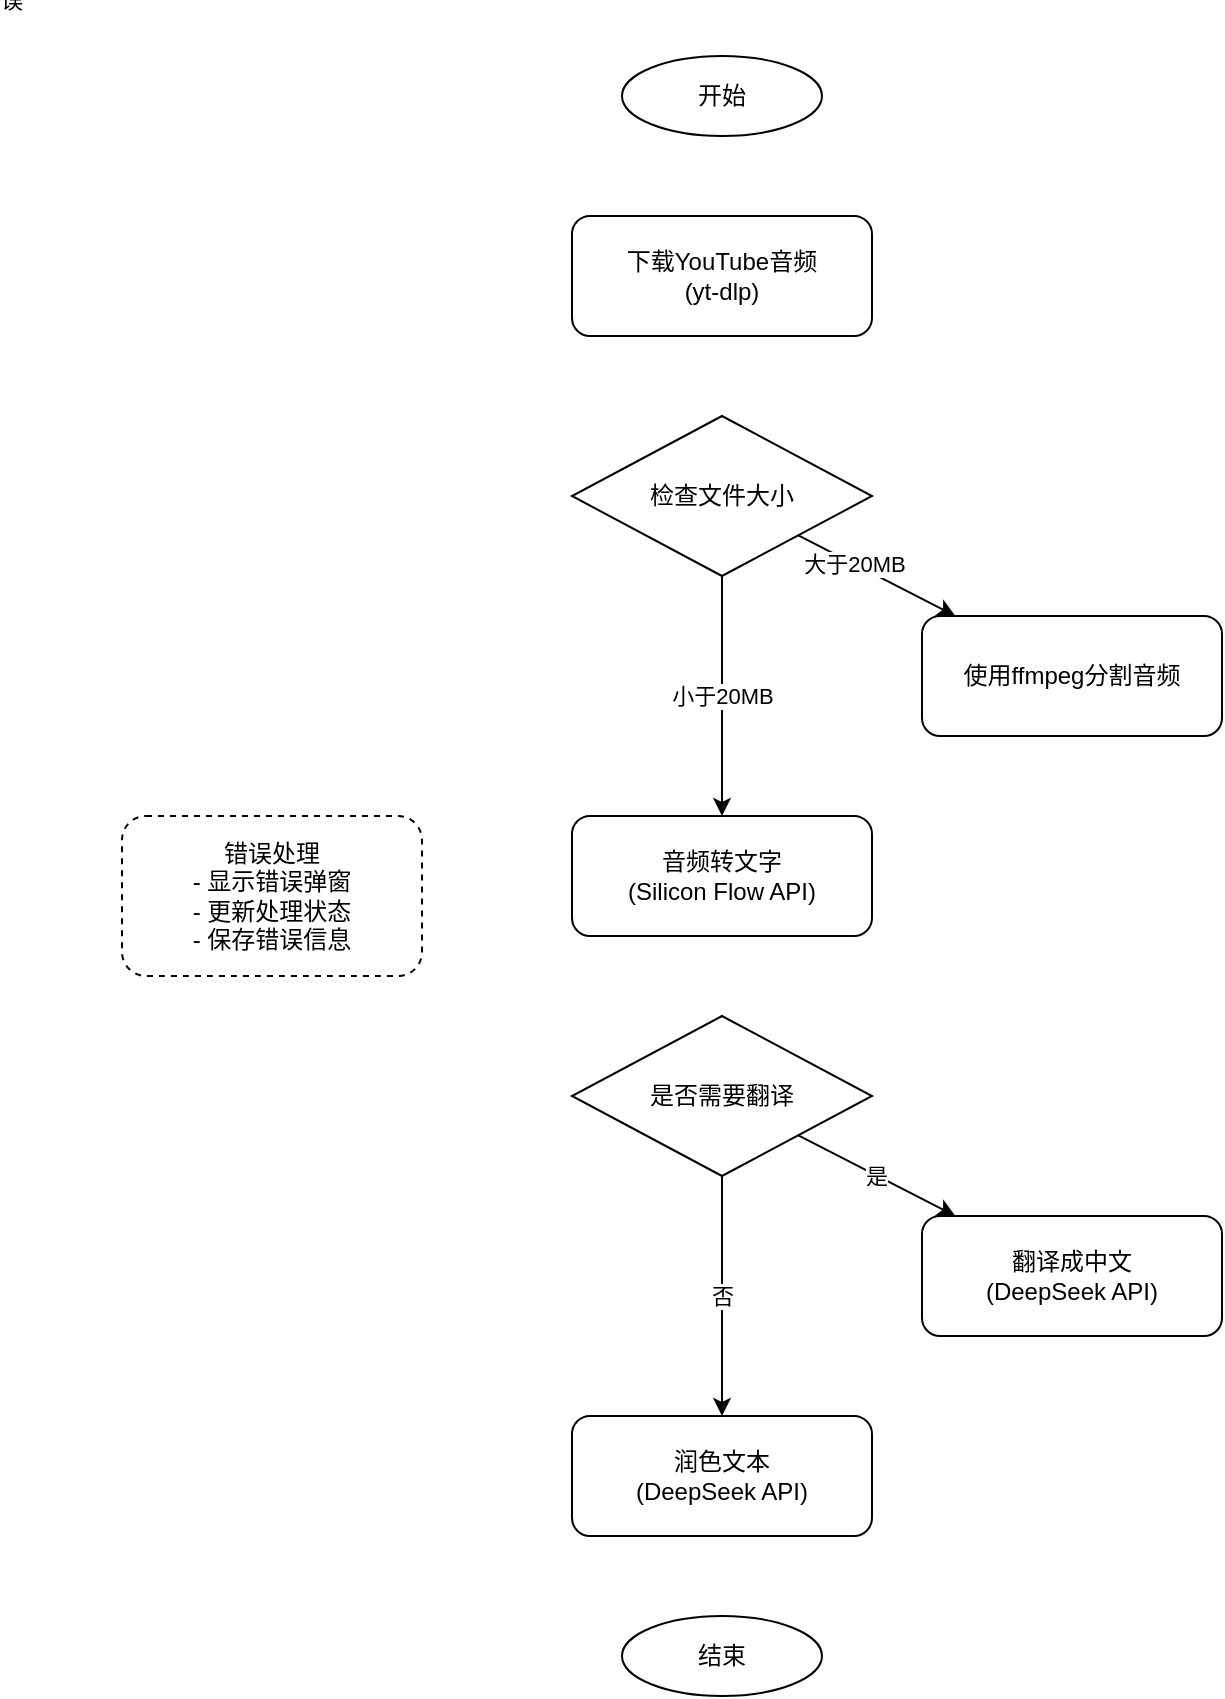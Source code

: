 <mxfile>
    <diagram id="audio_processing_flow" name="音频处理流程">
        <mxGraphModel>
            <root>
                <mxCell id="0"/>
                <mxCell id="1" parent="0"/>
                
                <!-- 开始节点 -->
                <mxCell id="start" value="开始" style="ellipse;whiteSpace=wrap;" vertex="1" parent="1">
                    <mxGeometry x="300" y="20" width="100" height="40" as="geometry"/>
                </mxCell>
                
                <!-- 下载音频 -->
                <mxCell id="download" value="下载YouTube音频&#10;(yt-dlp)" style="rounded=1;whiteSpace=wrap;" vertex="1" parent="1">
                    <mxGeometry x="275" y="100" width="150" height="60" as="geometry"/>
                </mxCell>
                
                <!-- 检查文件大小 -->
                <mxCell id="check_size" value="检查文件大小" style="rhombus;whiteSpace=wrap;" vertex="1" parent="1">
                    <mxGeometry x="275" y="200" width="150" height="80" as="geometry"/>
                </mxCell>
                
                <!-- 分割音频 -->
                <mxCell id="split" value="使用ffmpeg分割音频" style="rounded=1;whiteSpace=wrap;" vertex="1" parent="1">
                    <mxGeometry x="450" y="300" width="150" height="60" as="geometry"/>
                </mxCell>
                
                <!-- 转录音频 -->
                <mxCell id="transcribe" value="音频转文字&#10;(Silicon Flow API)" style="rounded=1;whiteSpace=wrap;" vertex="1" parent="1">
                    <mxGeometry x="275" y="400" width="150" height="60" as="geometry"/>
                </mxCell>
                
                <!-- 检查语言 -->
                <mxCell id="check_lang" value="是否需要翻译" style="rhombus;whiteSpace=wrap;" vertex="1" parent="1">
                    <mxGeometry x="275" y="500" width="150" height="80" as="geometry"/>
                </mxCell>
                
                <!-- 翻译文本 -->
                <mxCell id="translate" value="翻译成中文&#10;(DeepSeek API)" style="rounded=1;whiteSpace=wrap;" vertex="1" parent="1">
                    <mxGeometry x="450" y="600" width="150" height="60" as="geometry"/>
                </mxCell>
                
                <!-- 润色文本 -->
                <mxCell id="refine" value="润色文本&#10;(DeepSeek API)" style="rounded=1;whiteSpace=wrap;" vertex="1" parent="1">
                    <mxGeometry x="275" y="700" width="150" height="60" as="geometry"/>
                </mxCell>
                
                <!-- 结束节点 -->
                <mxCell id="end" value="结束" style="ellipse;whiteSpace=wrap;" vertex="1" parent="1">
                    <mxGeometry x="300" y="800" width="100" height="40" as="geometry"/>
                </mxCell>
                
                <!-- 连接线 -->
                <mxCell id="flow1" value="" style="endArrow=classic;html=1;" edge="1" parent="1" source="start" target="download"/>
                <mxCell id="flow2" value="" style="endArrow=classic;html=1;" edge="1" parent="1" source="download" target="check_size"/>
                <mxCell id="flow3" value="大于20MB" style="endArrow=classic;html=1;" edge="1" parent="1" source="check_size" target="split">
                    <mxGeometry x="-0.3" relative="1" as="geometry">
                        <mxPoint as="offset"/>
                    </mxGeometry>
                </mxCell>
                <mxCell id="flow4" value="小于20MB" style="endArrow=classic;html=1;" edge="1" parent="1" source="check_size" target="transcribe">
                    <mxGeometry relative="1" as="geometry"/>
                </mxCell>
                <mxCell id="flow5" value="" style="endArrow=classic;html=1;" edge="1" parent="1" source="split" target="transcribe"/>
                <mxCell id="flow6" value="" style="endArrow=classic;html=1;" edge="1" parent="1" source="transcribe" target="check_lang"/>
                <mxCell id="flow7" value="是" style="endArrow=classic;html=1;" edge="1" parent="1" source="check_lang" target="translate">
                    <mxGeometry relative="1" as="geometry"/>
                </mxCell>
                <mxCell id="flow8" value="否" style="endArrow=classic;html=1;" edge="1" parent="1" source="check_lang" target="refine">
                    <mxGeometry relative="1" as="geometry"/>
                </mxCell>
                <mxCell id="flow9" value="" style="endArrow=classic;html=1;" edge="1" parent="1" source="translate" target="refine"/>
                <mxCell id="flow10" value="" style="endArrow=classic;html=1;" edge="1" parent="1" source="refine" target="end"/>
                
                <!-- 错误处理 -->
                <mxCell id="error_box" value="错误处理&#10;- 显示错误弹窗&#10;- 更新处理状态&#10;- 保存错误信息" style="rounded=1;whiteSpace=wrap;dashed=1;" vertex="1" parent="1">
                    <mxGeometry x="50" y="400" width="150" height="80" as="geometry"/>
                </mxCell>
                
                <!-- 错误连接线 -->
                <mxCell id="error_flow1" value="错误" style="endArrow=classic;html=1;dashed=1;" edge="1" parent="1" source="download" target="error_box"/>
                <mxCell id="error_flow2" value="错误" style="endArrow=classic;html=1;dashed=1;" edge="1" parent="1" source="split" target="error_box"/>
                <mxCell id="error_flow3" value="错误" style="endArrow=classic;html=1;dashed=1;" edge="1" parent="1" source="transcribe" target="error_box"/>
                <mxCell id="error_flow4" value="错误" style="endArrow=classic;html=1;dashed=1;" edge="1" parent="1" source="translate" target="error_box"/>
                <mxCell id="error_flow5" value="错误" style="endArrow=classic;html=1;dashed=1;" edge="1" parent="1" source="refine" target="error_box"/>
            </root>
        </mxGraphModel>
    </diagram>
</mxfile> 
